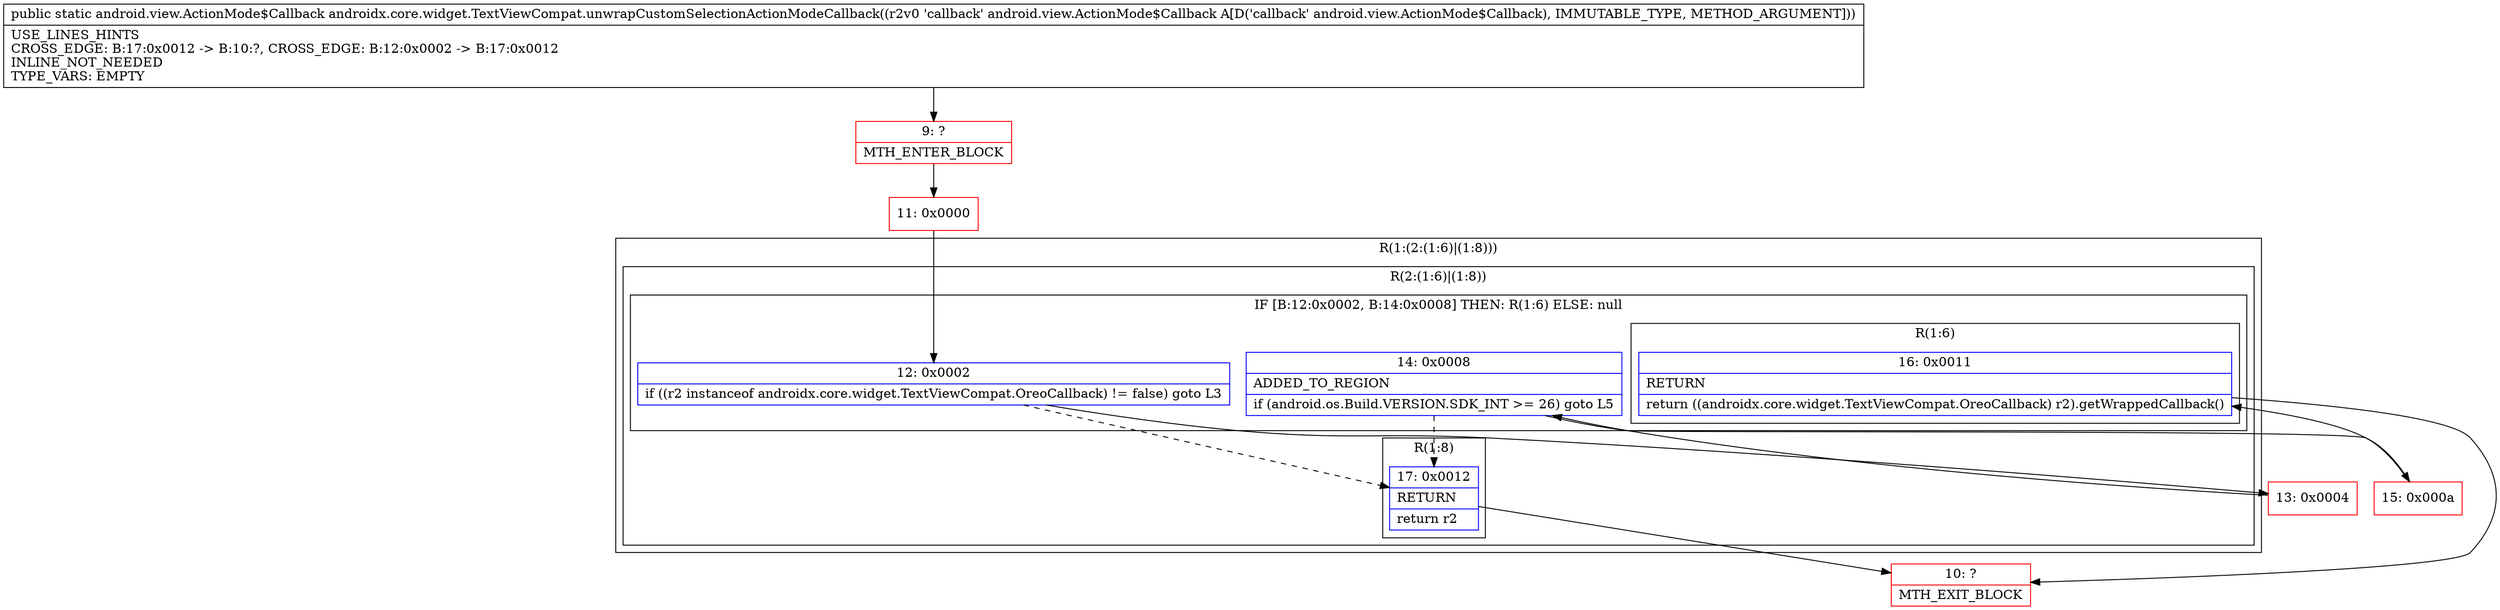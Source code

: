 digraph "CFG forandroidx.core.widget.TextViewCompat.unwrapCustomSelectionActionModeCallback(Landroid\/view\/ActionMode$Callback;)Landroid\/view\/ActionMode$Callback;" {
subgraph cluster_Region_1422944671 {
label = "R(1:(2:(1:6)|(1:8)))";
node [shape=record,color=blue];
subgraph cluster_Region_82584276 {
label = "R(2:(1:6)|(1:8))";
node [shape=record,color=blue];
subgraph cluster_IfRegion_1798752657 {
label = "IF [B:12:0x0002, B:14:0x0008] THEN: R(1:6) ELSE: null";
node [shape=record,color=blue];
Node_12 [shape=record,label="{12\:\ 0x0002|if ((r2 instanceof androidx.core.widget.TextViewCompat.OreoCallback) != false) goto L3\l}"];
Node_14 [shape=record,label="{14\:\ 0x0008|ADDED_TO_REGION\l|if (android.os.Build.VERSION.SDK_INT \>= 26) goto L5\l}"];
subgraph cluster_Region_408936560 {
label = "R(1:6)";
node [shape=record,color=blue];
Node_16 [shape=record,label="{16\:\ 0x0011|RETURN\l|return ((androidx.core.widget.TextViewCompat.OreoCallback) r2).getWrappedCallback()\l}"];
}
}
subgraph cluster_Region_1335160437 {
label = "R(1:8)";
node [shape=record,color=blue];
Node_17 [shape=record,label="{17\:\ 0x0012|RETURN\l|return r2\l}"];
}
}
}
Node_9 [shape=record,color=red,label="{9\:\ ?|MTH_ENTER_BLOCK\l}"];
Node_11 [shape=record,color=red,label="{11\:\ 0x0000}"];
Node_13 [shape=record,color=red,label="{13\:\ 0x0004}"];
Node_15 [shape=record,color=red,label="{15\:\ 0x000a}"];
Node_10 [shape=record,color=red,label="{10\:\ ?|MTH_EXIT_BLOCK\l}"];
MethodNode[shape=record,label="{public static android.view.ActionMode$Callback androidx.core.widget.TextViewCompat.unwrapCustomSelectionActionModeCallback((r2v0 'callback' android.view.ActionMode$Callback A[D('callback' android.view.ActionMode$Callback), IMMUTABLE_TYPE, METHOD_ARGUMENT]))  | USE_LINES_HINTS\lCROSS_EDGE: B:17:0x0012 \-\> B:10:?, CROSS_EDGE: B:12:0x0002 \-\> B:17:0x0012\lINLINE_NOT_NEEDED\lTYPE_VARS: EMPTY\l}"];
MethodNode -> Node_9;Node_12 -> Node_13;
Node_12 -> Node_17[style=dashed];
Node_14 -> Node_15;
Node_14 -> Node_17[style=dashed];
Node_16 -> Node_10;
Node_17 -> Node_10;
Node_9 -> Node_11;
Node_11 -> Node_12;
Node_13 -> Node_14;
Node_15 -> Node_16;
}

